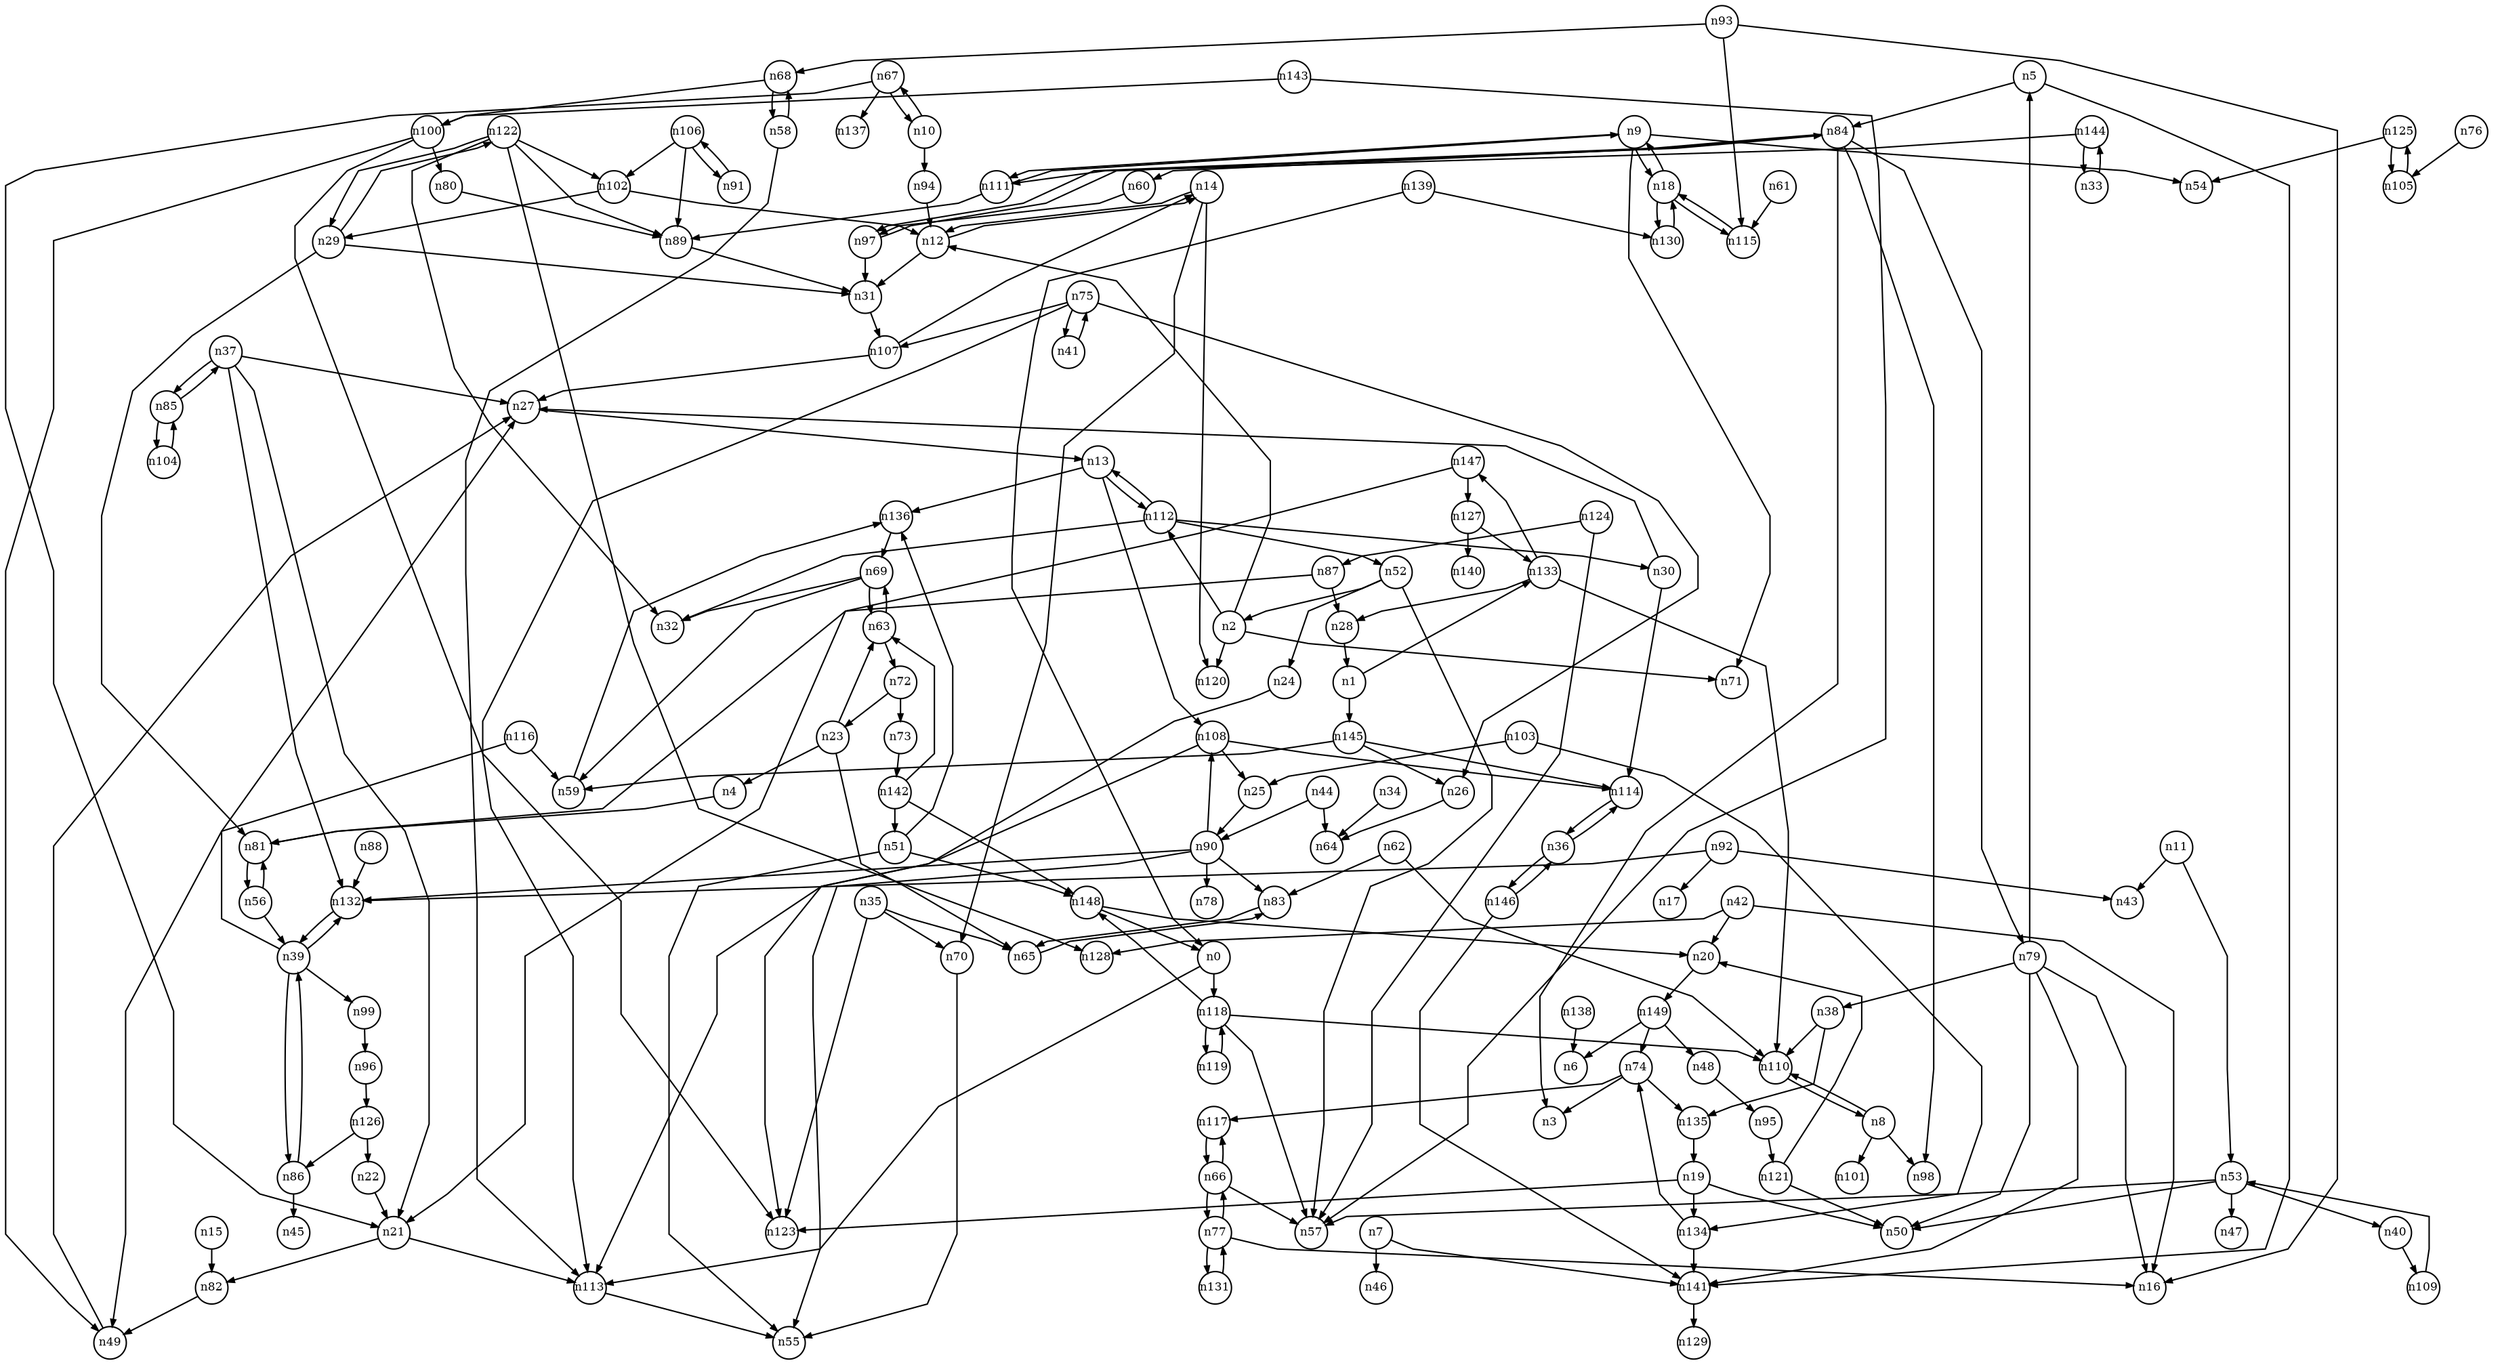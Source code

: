 digraph G{
splines=polyline;
ranksep=0.22;
nodesep=0.22;
nodesize=0.32;
fontsize=8
edge [arrowsize=0.5]
node [fontsize=8 shape=circle width=0.32 fixedsize=shape];

n113 -> n55
n0 -> n113
n0 -> n118
n118 -> n57
n118 -> n110
n118 -> n148
n118 -> n119
n133 -> n28
n133 -> n110
n133 -> n147
n1 -> n133
n1 -> n145
n145 -> n26
n145 -> n59
n145 -> n114
n12 -> n31
n12 -> n14
n2 -> n12
n2 -> n71
n2 -> n120
n2 -> n112
n81 -> n56
n4 -> n81
n141 -> n129
n5 -> n141
n5 -> n84
n7 -> n46
n7 -> n141
n8 -> n98
n8 -> n101
n8 -> n110
n110 -> n8
n18 -> n115
n18 -> n130
n18 -> n9
n9 -> n18
n9 -> n54
n9 -> n71
n9 -> n111
n67 -> n21
n67 -> n137
n67 -> n10
n10 -> n67
n10 -> n94
n94 -> n12
n11 -> n43
n11 -> n53
n53 -> n40
n53 -> n47
n53 -> n50
n53 -> n57
n31 -> n107
n108 -> n25
n108 -> n113
n108 -> n114
n13 -> n108
n13 -> n112
n13 -> n136
n112 -> n30
n112 -> n32
n112 -> n52
n112 -> n13
n136 -> n69
n14 -> n12
n14 -> n70
n14 -> n120
n70 -> n55
n82 -> n49
n15 -> n82
n115 -> n18
n130 -> n18
n19 -> n50
n19 -> n123
n19 -> n134
n134 -> n74
n134 -> n141
n21 -> n82
n21 -> n113
n22 -> n21
n23 -> n4
n23 -> n63
n23 -> n65
n63 -> n72
n63 -> n69
n65 -> n83
n24 -> n123
n26 -> n64
n29 -> n31
n29 -> n81
n29 -> n122
n122 -> n32
n122 -> n89
n122 -> n102
n122 -> n128
n122 -> n29
n27 -> n13
n30 -> n27
n30 -> n114
n114 -> n36
n34 -> n64
n35 -> n65
n35 -> n70
n35 -> n123
n36 -> n114
n36 -> n146
n37 -> n21
n37 -> n27
n37 -> n132
n37 -> n85
n132 -> n39
n38 -> n110
n38 -> n135
n135 -> n19
n39 -> n27
n39 -> n99
n39 -> n132
n39 -> n86
n99 -> n96
n109 -> n53
n40 -> n109
n42 -> n16
n42 -> n20
n42 -> n128
n20 -> n149
n44 -> n64
n44 -> n90
n90 -> n55
n90 -> n78
n90 -> n83
n90 -> n108
n90 -> n132
n95 -> n121
n48 -> n95
n49 -> n27
n51 -> n55
n51 -> n136
n51 -> n148
n148 -> n20
n148 -> n0
n52 -> n2
n52 -> n24
n52 -> n57
n56 -> n39
n56 -> n81
n58 -> n113
n58 -> n68
n59 -> n136
n61 -> n115
n83 -> n65
n62 -> n83
n62 -> n110
n72 -> n73
n72 -> n23
n66 -> n57
n66 -> n117
n66 -> n77
n117 -> n66
n68 -> n58
n68 -> n100
n100 -> n49
n100 -> n80
n100 -> n123
n69 -> n32
n69 -> n59
n69 -> n63
n73 -> n142
n74 -> n3
n74 -> n117
n74 -> n135
n75 -> n26
n75 -> n41
n75 -> n107
n75 -> n113
n41 -> n75
n107 -> n14
n107 -> n27
n105 -> n125
n76 -> n105
n77 -> n16
n77 -> n66
n77 -> n131
n131 -> n77
n79 -> n5
n79 -> n16
n79 -> n38
n79 -> n50
n79 -> n141
n89 -> n31
n80 -> n89
n84 -> n3
n84 -> n60
n84 -> n79
n84 -> n98
n84 -> n97
n60 -> n97
n85 -> n37
n85 -> n104
n86 -> n39
n86 -> n45
n28 -> n1
n87 -> n28
n87 -> n81
n88 -> n132
n92 -> n17
n92 -> n43
n92 -> n132
n93 -> n16
n93 -> n68
n93 -> n115
n121 -> n20
n121 -> n50
n126 -> n22
n126 -> n86
n96 -> n126
n97 -> n31
n97 -> n84
n102 -> n12
n102 -> n29
n25 -> n90
n103 -> n25
n103 -> n134
n104 -> n85
n106 -> n89
n106 -> n91
n106 -> n102
n91 -> n106
n111 -> n9
n111 -> n89
n116 -> n49
n116 -> n59
n119 -> n118
n124 -> n57
n124 -> n87
n125 -> n54
n125 -> n105
n127 -> n140
n127 -> n133
n147 -> n21
n147 -> n127
n138 -> n6
n139 -> n0
n139 -> n130
n142 -> n51
n142 -> n63
n142 -> n148
n143 -> n57
n143 -> n100
n33 -> n144
n144 -> n33
n144 -> n111
n146 -> n36
n146 -> n141
n149 -> n6
n149 -> n48
n149 -> n74
}
